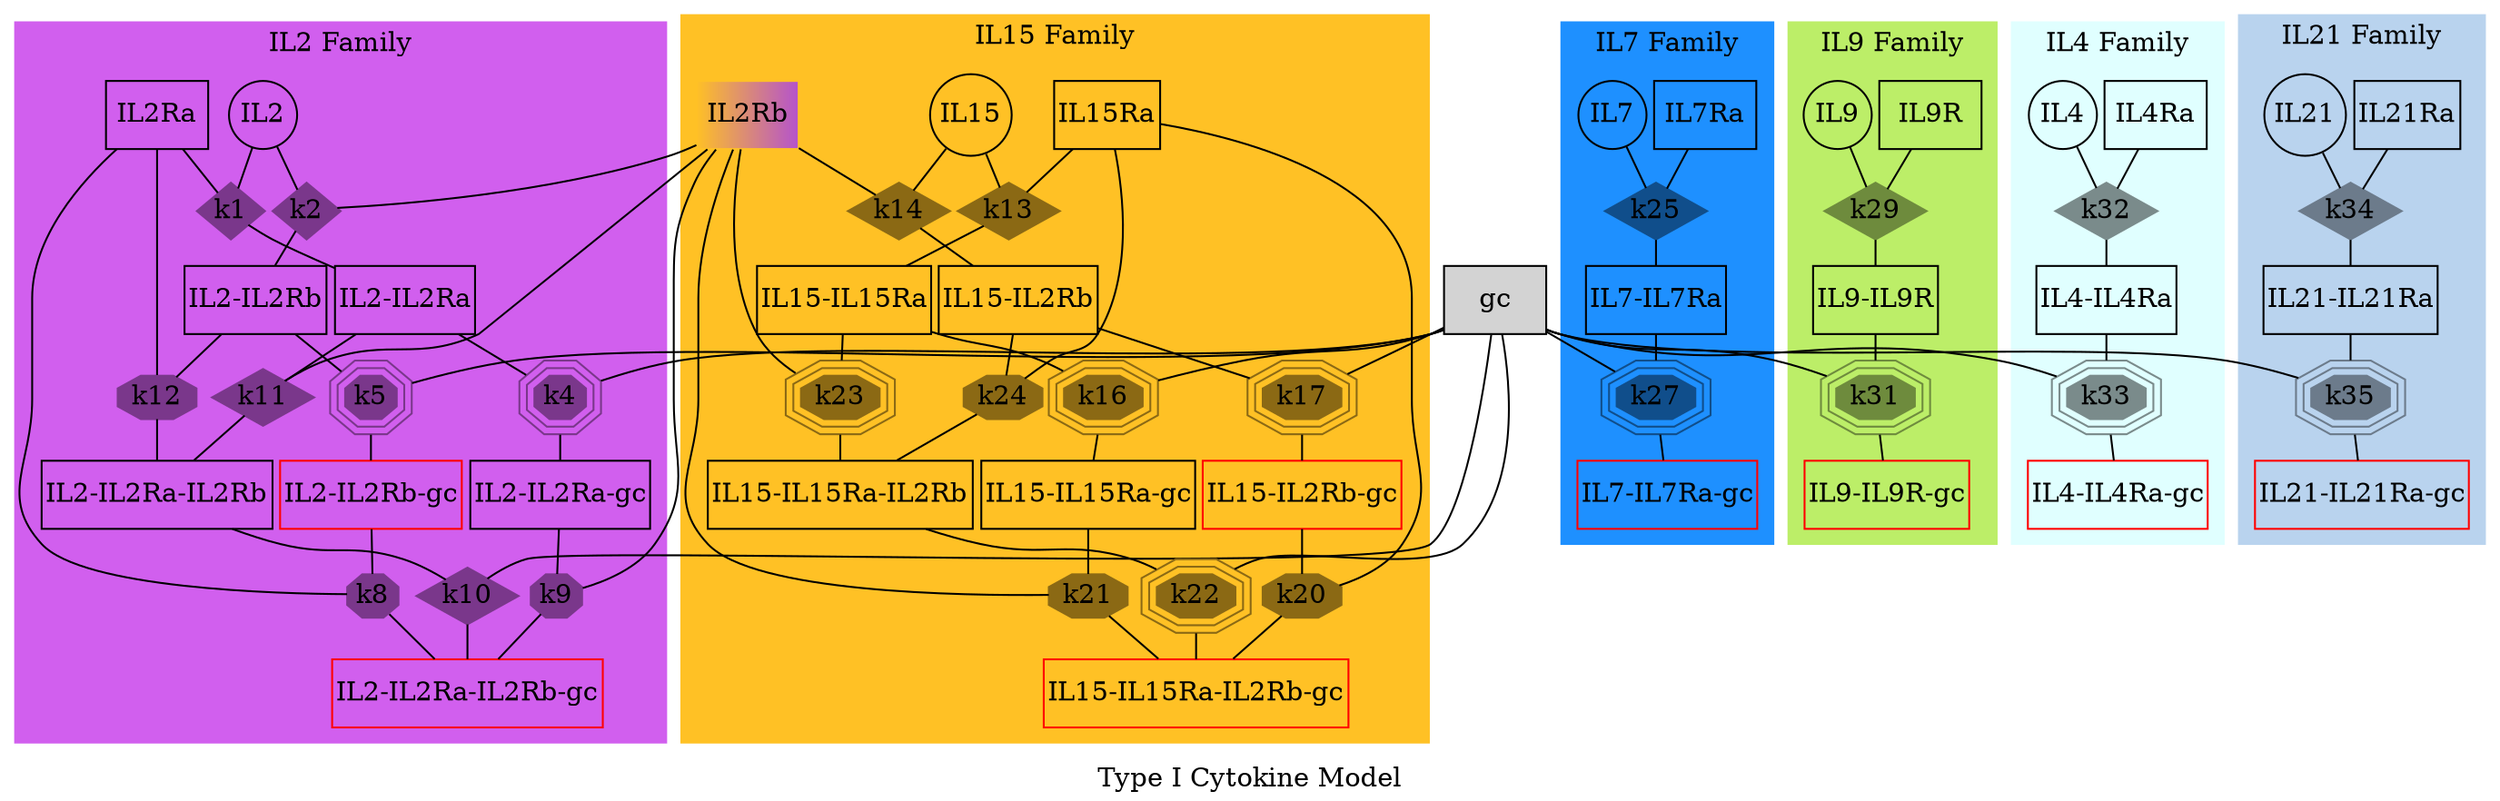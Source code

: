 digraph cgamma_cytok {
    ratio = "compress";
    label = "Type I Cytokine Model";
    graph [pad=0, ranksep=0.2, nodesep=0.05];

    subgraph specises {
        node [margin=0.03];
        rank="max";
        "gc"    [shape=box, style=filled, BGCOLOR="white"];
    }

    subgraph species {
        node [margin=0.03];

        "IL2"   [shape=circle ];
        "IL2Ra" [shape=box   ];
        "IL2Rb" [shape=box, style=filled, color="goldenrod1:mediumorchid3"];
        "IL2-IL2Ra" [shape=box];
        "IL2-IL2Rb" [shape=box];
        "IL2-IL2Ra" [shape=box];
        "IL2-IL2Ra" [shape=box];
        "IL2-IL2Ra-IL2Rb" [shape=box ];
        "IL2-IL2Ra-gc" [shape=box ];
        "IL2-IL2Rb-gc" [shape=box, color=red ];
        "IL2-IL2Ra-IL2Rb-gc" [shape=box, color=red ];

        "IL15"  [shape=circle];
        "IL15Ra"    [shape=box];
        "IL15-IL15Ra"   [shape=box];
        "IL15-IL2Rb"    [shape=box];
        "IL15-IL15Ra-IL2Rb" [shape=box];
        "IL15-IL15Ra-gc"    [shape=box];
        "IL15-IL2Rb-gc" [shape=box, color=red];
        "IL15-IL15Ra-IL2Rb-gc"  [shape=box, color=red];

        "IL7"   [shape=circle];
        "IL7Ra" [shape=box];
        "IL7-IL7Ra" [shape=box];
        "IL7-IL7Ra-gc"  [shape=box, color=red];

        "IL9"   [shape=circle];
        "IL9R" [shape=box    ];
        "IL9-IL9R" [shape=box];
        "IL9-IL9R-gc" [shape=box, color=red ];

        "IL4"   [shape=circle];
        "IL4Ra" [shape=box    ];
        "IL4-IL4Ra" [shape=box];
        "IL4-IL4Ra-gc" [shape=box, color=red ];

        "IL21"   [shape=circle];
        "IL21Ra" [shape=box    ];
        "IL21-IL21Ra" [shape=box];
        "IL21-IL21Ra-gc" [shape=box, color=red ];
    }

    subgraph cluster_IL2 {
        style=filled;
    	color=mediumorchid2;
    	node [style=filled,color=mediumorchid4, margin=0];
        label= "IL2 Family"

        "k1" [shape=diamond,style=filled,height=.1,width=.1];
        "IL2" -> "k1" [dir=none,weight=1];
        "IL2Ra" -> "k1" [dir=none,weight=1];
        "k1" -> "IL2-IL2Ra" [dir=none, weight=2];

        "k2" [shape=diamond,style=filled,height=.1,width=.1];
        "IL2" -> "k2" [dir=none,weight=1];
        "IL2Rb" -> "k2" [dir=none,weight=1];
        "k2" -> "IL2-IL2Rb" [dir=none, weight=2];

        "k4" [shape=tripleoctagon,style=filled,height=.1,width=.1];
        "IL2-IL2Ra" -> "k4" [dir=none,weight=1];
        "gc" -> "k4" [dir=none,weight=1];
        "k4" -> "IL2-IL2Ra-gc" [dir=none, weight=2];

        "k5" [shape=tripleoctagon,style=filled,height=.1,width=.1];
        "IL2-IL2Rb" -> "k5" [dir=none,weight=1];
        "gc" -> "k5" [dir=none,weight=1];
        "k5" -> "IL2-IL2Rb-gc" [dir=none, weight=2];

        "k8" [shape=octagon,style=filled,height=.1,width=.1];
        "IL2-IL2Rb-gc" -> "k8" [dir=none,weight=1];
        "IL2Ra" -> "k8" [dir=none,weight=1];
        "k8" -> "IL2-IL2Ra-IL2Rb-gc" [dir=none, weight=2];

        "k9" [shape=octagon,style=filled,height=.1,width=.1];
        "IL2-IL2Ra-gc" -> "k9" [dir=none,weight=1];
        "IL2Rb" -> "k9" [dir=none,weight=1];
        "k9" -> "IL2-IL2Ra-IL2Rb-gc" [dir=none, weight=2];

        "k10" [shape=diamond,style=filled,height=.1,width=.1];
        "IL2-IL2Ra-IL2Rb" -> "k10" [dir=none,weight=1];
        "gc" -> "k10" [dir=none,weight=1];
        "k10" -> "IL2-IL2Ra-IL2Rb-gc" [dir=none, weight=2];

        "k11" [shape=diamond,style=filled,height=.1,width=.1];
        "IL2-IL2Ra" -> "k11" [dir=none,weight=1];
        "IL2Rb" -> "k11" [dir=none,weight=1];
        "k11" -> "IL2-IL2Ra-IL2Rb" [dir=none, weight=2];

        "k12" [shape=octagon,style=filled,height=.1,width=.1];
        "IL2-IL2Rb" -> "k12" [dir=none,weight=1];
        "IL2Ra" -> "k12" [dir=none,weight=1];
        "k12" -> "IL2-IL2Ra-IL2Rb" [dir=none, weight=2];
    }

    subgraph cluster_IL15 {
        style=filled;
    	color=goldenrod1;
    	node [style=filled,color=goldenrod4, margin=0];
        edge [dir=none, weight=1];
        label= "IL15 Family"

        "k13" [shape=diamond,style=filled,height=.1,width=.1];
        "IL15" -> "k13";
        "IL15Ra" -> "k13";
        "k13" -> "IL15-IL15Ra";

        "k14" [shape=diamond,style=filled,height=.1,width=.1];
        "IL15" -> "k14";
        "IL2Rb" -> "k14";
        "k14" -> "IL15-IL2Rb";

        "k16" [shape=tripleoctagon,style=filled,height=.1,width=.1];
        "IL15-IL15Ra" -> "k16";
        "gc" -> "k16";
        "k16" -> "IL15-IL15Ra-gc";

        "k17" [shape=tripleoctagon,style=filled,height=.1,width=.1];
        "IL15-IL2Rb" -> "k17";
        "gc" -> "k17";
        "k17" -> "IL15-IL2Rb-gc";

        "k20" [shape=octagon,style=filled,height=.1,width=.1];
        "IL15-IL2Rb-gc" -> "k20";
        "IL15Ra" -> "k20";
        "k20" -> "IL15-IL15Ra-IL2Rb-gc";

        "k21" [shape=octagon,style=filled,height=.1,width=.1];
        "IL15-IL15Ra-gc" -> "k21";
        "IL2Rb" -> "k21";
        "k21" -> "IL15-IL15Ra-IL2Rb-gc";

        "k22" [shape=tripleoctagon,style=filled,height=.1,width=.1];
        "IL15-IL15Ra-IL2Rb" -> "k22";
        "gc" -> "k22";
        "k22" -> "IL15-IL15Ra-IL2Rb-gc";

        "k23" [shape=tripleoctagon,style=filled,height=.1,width=.1];
        "IL15-IL15Ra" -> "k23";
        "IL2Rb" -> "k23";
        "k23" -> "IL15-IL15Ra-IL2Rb";

        "k24" [shape=octagon,style=filled,height=.1,width=.1];
        "IL15-IL2Rb" -> "k24";
        "IL15Ra" -> "k24";
        "k24" -> "IL15-IL15Ra-IL2Rb";
        }

    subgraph cluster_IL7 {
        style=filled;
    	color=dodgerblue;
    	node [style=filled,color=dodgerblue4, margin=0];
        edge [dir=none, weight=1];
        label= "IL7 Family"
        
        "k25" [shape=diamond,style=filled,height=.1,width=.1];
        "IL7" -> "k25";
        "IL7Ra" -> "k25";
        "k25" -> "IL7-IL7Ra";

        "k27" [shape=tripleoctagon,style=filled,height=.1,width=.1];
        "IL7-IL7Ra" -> "k27";
        "gc" -> "k27";
        "k27" -> "IL7-IL7Ra-gc";
    }

    subgraph cluster_IL9 {
        style=filled;
    	color=darkolivegreen2;
    	node [style=filled,color=darkolivegreen4, margin=0];
        edge [dir=none, weight=1];
        label= "IL9 Family"
        
        "k29" [shape=diamond, style=filled, height=.1, width=.1];
        "IL9" -> "k29";
        "IL9R" -> "k29";
        "k29" -> "IL9-IL9R";

        "k31" [shape=tripleoctagon,style=filled,height=.1,width=.1];
        "IL9-IL9R" -> "k31";
        "gc" -> "k31";
        "k31" -> "IL9-IL9R-gc";
    }

    subgraph cluster_IL4 {
        style=filled;
    	color=lightcyan;
    	node [style=filled, color=lightcyan4, margin=0];
        edge [dir=none, weight=1];
        label= "IL4 Family"
        
        "k32" [shape=diamond, style=filled, height=0.1, width=0.1];
        "IL4" -> "k32";
        "IL4Ra" -> "k32";
        "k32" -> "IL4-IL4Ra";

        "k33" [shape=tripleoctagon,style=filled,height=.1,width=.1];
        "IL4-IL4Ra" -> "k33";
        "gc" -> "k33";
        "k33" -> "IL4-IL4Ra-gc";
    }
    subgraph cluster_IL21 {
        style=filled;
    	color=slategray2;
    	node [style=filled, color=slategray4, margin=0];
        edge [dir=none, weight=1];
        label= "IL21 Family"
        
        "k34" [shape=diamond,style=filled,height=.1,width=.1];
        "IL21" -> "k34";
        "IL21Ra" -> "k34";
        "k34" -> "IL21-IL21Ra";

        "k35" [shape=tripleoctagon,style=filled, height=.1, width=.1];
        "IL21-IL21Ra" -> "k35";
        "gc" -> "k35";
        "k35" -> "IL21-IL21Ra-gc";
    }
}
